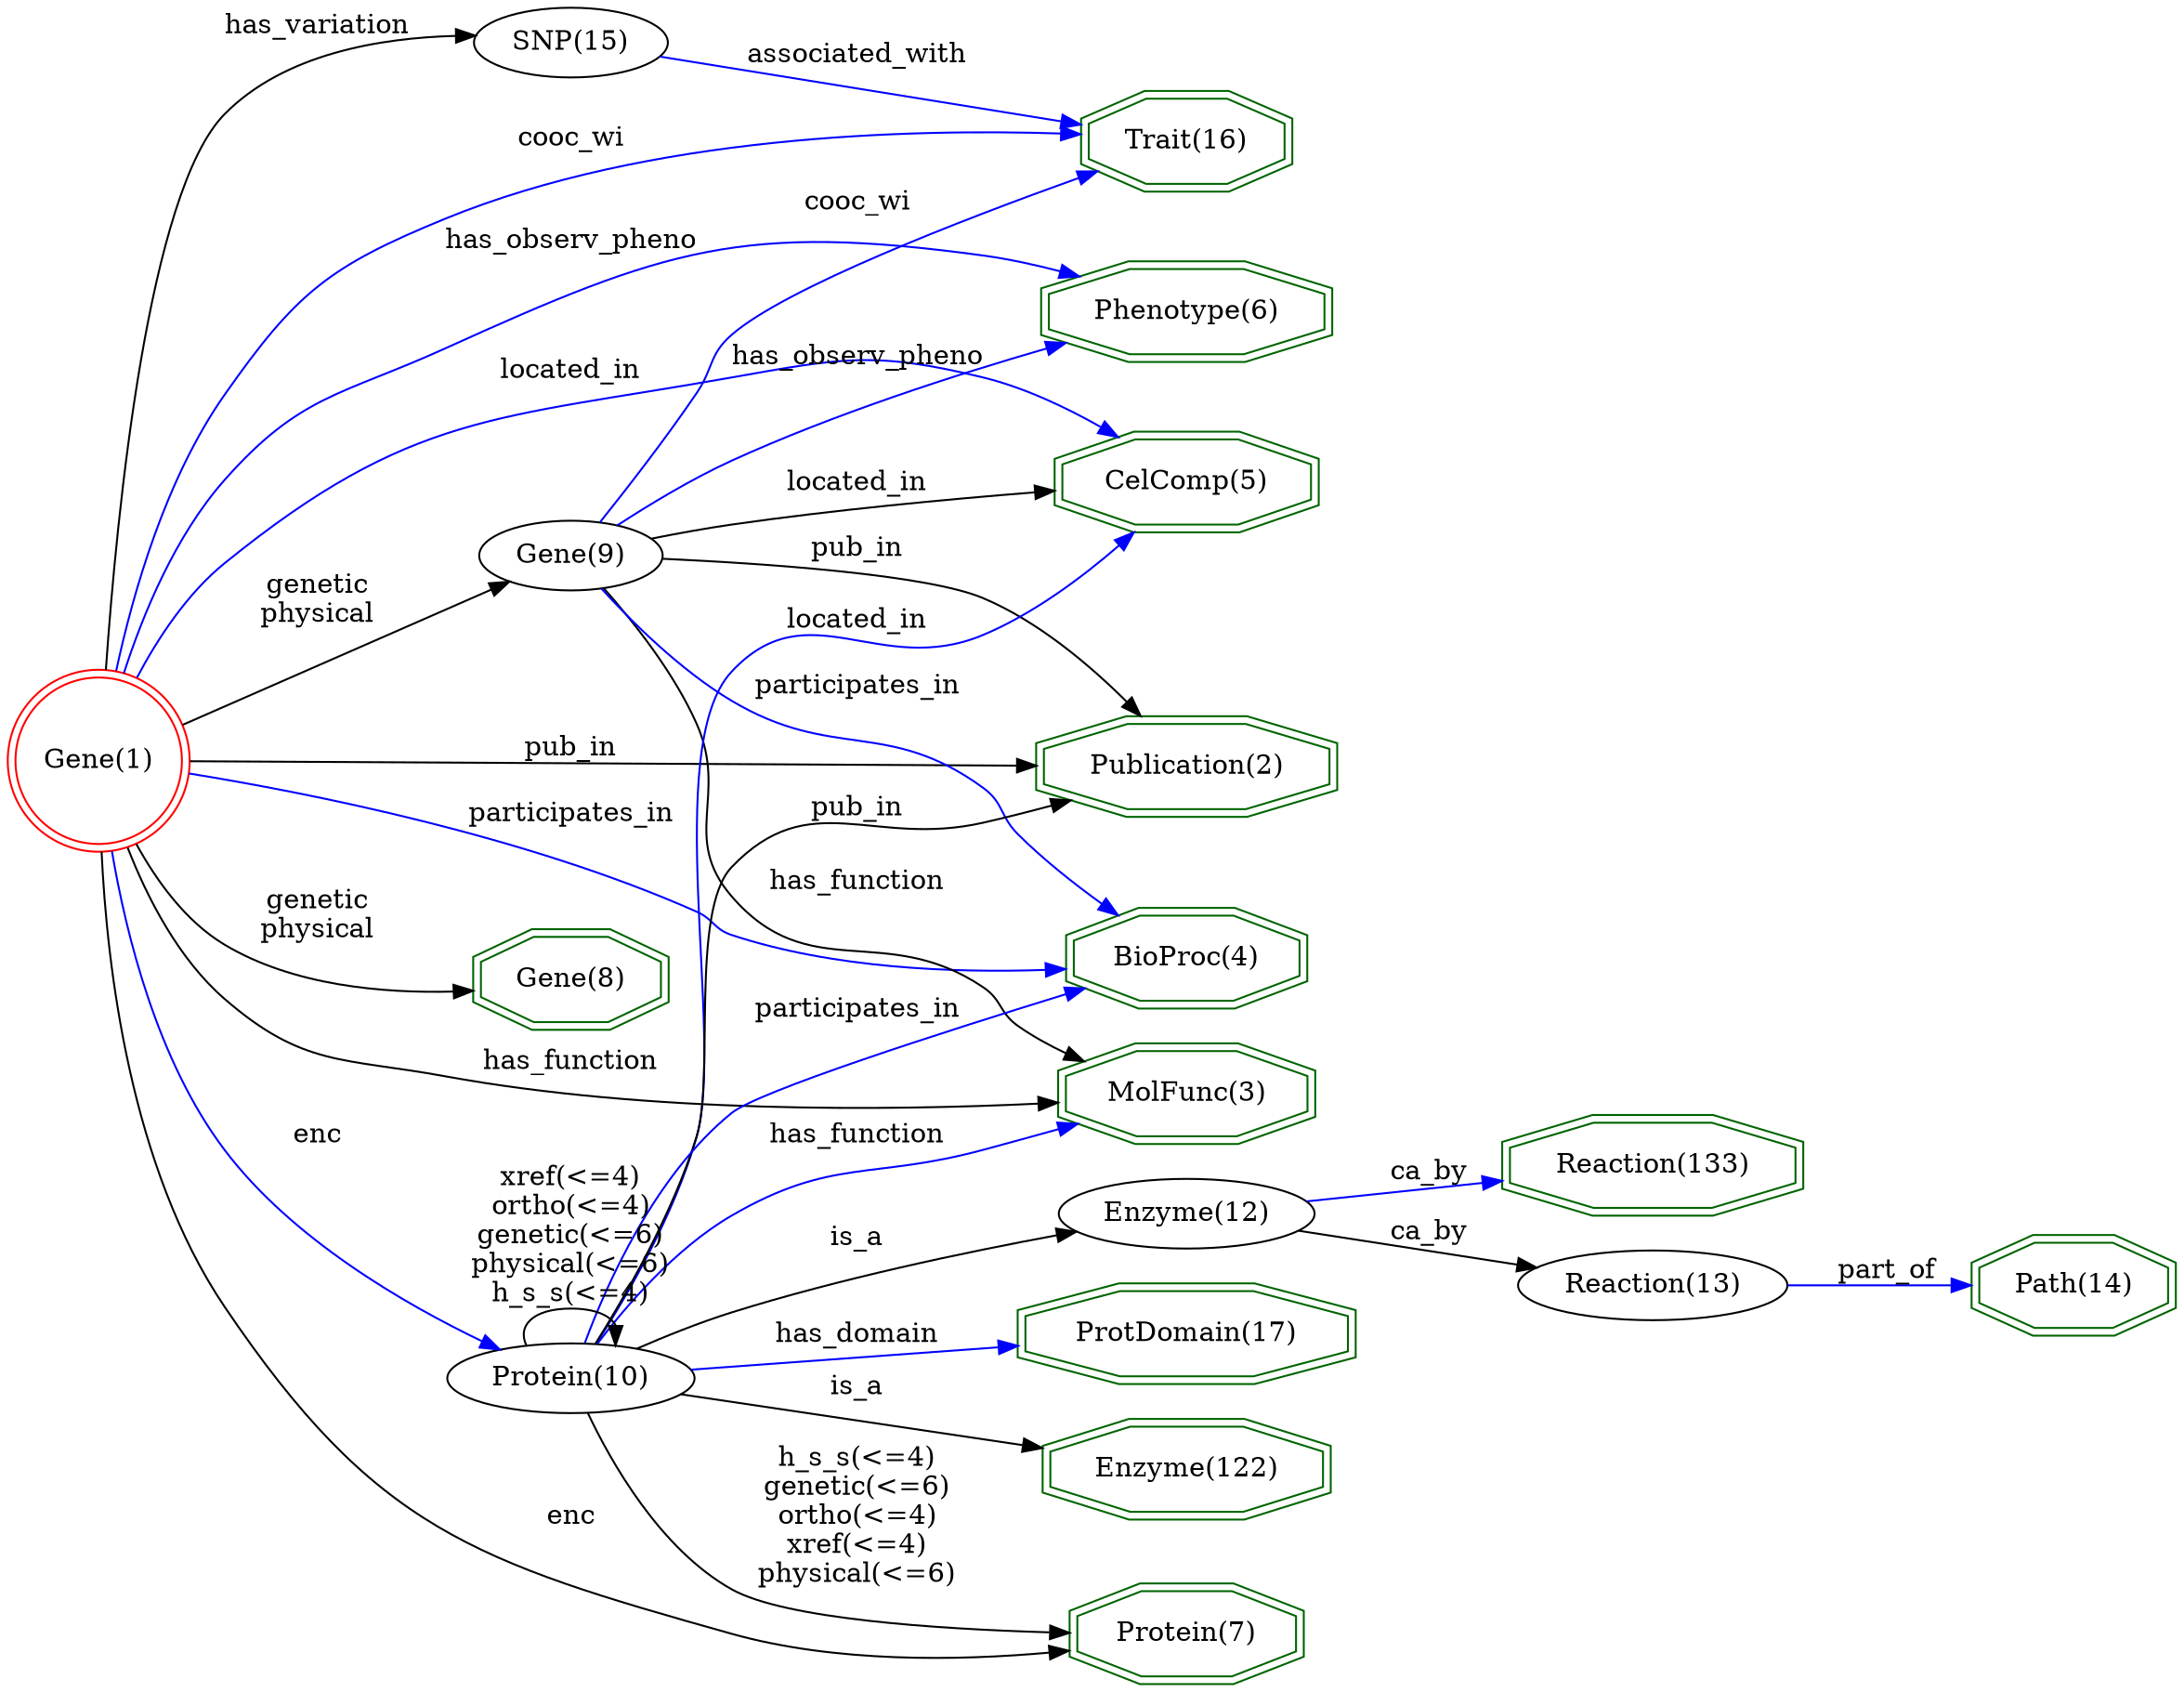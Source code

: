 digraph {
	graph [_draw_="c 9 -#fffffe00 C 7 -#ffffff P 4 0 0 0 830 978.39 830 978.39 0 ",
		bb="0,0,978.39,830",
		rankdir=LR,
		xdotversion=1.7
	];
	node [label="\N"];
	"Reaction(133)"	[_draw_="c 7 -#006400 p 8 802.34 243.54 802.34 258.46 763.75 269 709.17 269 670.58 258.46 670.58 243.54 709.17 233 763.75 233 c 7 -#006400 \
p 8 806.35 240.49 806.35 261.51 764.29 273 708.63 273 666.57 261.51 666.57 240.49 708.63 229 764.29 229 ",
		_ldraw_="F 14 11 -Times-Roman c 7 -#000000 T 736.46 246.8 0 80.08 13 -Reaction(133) ",
		color=darkgreen,
		height=0.61111,
		pos="736.46,251",
		shape=doubleoctagon,
		width=1.9359];
	"Path(14)"	[_draw_="c 7 -#006400 p 8 974.3 185.54 974.3 200.46 948.64 211 912.34 211 886.67 200.46 886.67 185.54 912.34 175 948.64 175 c 7 -#006400 \
p 8 978.3 182.86 978.3 203.14 949.42 215 911.55 215 882.68 203.14 882.68 182.86 911.55 171 949.42 171 ",
		_ldraw_="F 14 11 -Times-Roman c 7 -#000000 T 930.49 188.8 0 48.21 8 -Path(14) ",
		color=darkgreen,
		height=0.61111,
		pos="930.49,193",
		shape=doubleoctagon,
		width=1.3307];
	"ProtDomain(17)"	[_draw_="c 7 -#006400 p 8 593.51 161.54 593.51 176.46 550.25 187 489.07 187 445.8 176.46 445.8 161.54 489.07 151 550.25 151 c 7 -#006400 \
p 8 597.52 158.4 597.52 179.6 550.73 191 488.58 191 441.79 179.6 441.79 158.4 488.58 147 550.73 147 ",
		_ldraw_="F 14 11 -Times-Roman c 7 -#000000 T 519.66 164.8 0 91.77 14 -ProtDomain(17) ",
		color=darkgreen,
		height=0.61111,
		pos="519.66,169",
		shape=doubleoctagon,
		width=2.1578];
	"Phenotype(6)"	[_draw_="c 7 -#006400 p 8 582.18 668.54 582.18 683.46 545.55 694 493.76 694 457.14 683.46 457.14 668.54 493.76 658 545.55 658 c 7 -#006400 \
p 8 586.18 665.53 586.18 686.47 546.12 698 493.2 698 453.13 686.47 453.13 665.53 493.2 654 546.12 654 ",
		_ldraw_="F 14 11 -Times-Roman c 7 -#000000 T 519.66 671.8 0 75.43 12 -Phenotype(6) ",
		color=darkgreen,
		height=0.61111,
		pos="519.66,676",
		shape=doubleoctagon,
		width=1.8475];
	"MolFunc(3)"	[_draw_="c 7 -#006400 p 8 577.05 277.54 577.05 292.46 543.43 303 495.88 303 462.27 292.46 462.27 277.54 495.88 267 543.43 267 c 7 -#006400 \
p 8 581.06 274.61 581.06 295.39 544.05 307 495.27 307 458.25 295.39 458.25 274.61 495.27 263 544.05 263 ",
		_ldraw_="F 14 11 -Times-Roman c 7 -#000000 T 519.66 280.8 0 67.66 10 -MolFunc(3) ",
		color=darkgreen,
		height=0.61111,
		pos="519.66,285",
		shape=doubleoctagon,
		width=1.7];
	"Protein(7)"	[_draw_="c 7 -#006400 p 8 569.18 14.54 569.18 29.46 540.17 40 499.14 40 470.13 29.46 470.13 14.54 499.14 4 540.17 4 c 7 -#006400 p 8 573.16 \
11.74 573.16 32.26 540.87 44 498.45 44 466.15 32.26 466.15 11.74 498.45 0 540.87 0 ",
		_ldraw_="F 14 11 -Times-Roman c 7 -#000000 T 519.66 17.8 0 56.77 10 -Protein(7) ",
		color=darkgreen,
		height=0.61111,
		pos="519.66,22",
		shape=doubleoctagon,
		width=1.4931];
	"CelComp(5)"	[_draw_="c 7 -#006400 p 8 578.26 582.54 578.26 597.46 543.93 608 495.38 608 461.05 597.46 461.05 582.54 495.38 572 543.93 572 c 7 -#006400 \
p 8 582.25 579.59 582.25 600.41 544.53 612 494.79 612 457.07 600.41 457.07 579.59 494.79 568 544.53 568 ",
		_ldraw_="F 14 11 -Times-Roman c 7 -#000000 T 519.66 585.8 0 69.99 10 -CelComp(5) ",
		color=darkgreen,
		height=0.61111,
		pos="519.66,590",
		shape=doubleoctagon,
		width=1.7443];
	"Trait(16)"	[_draw_="c 7 -#006400 p 8 564.96 754.54 564.96 769.46 538.42 780 500.89 780 474.36 769.46 474.36 754.54 500.89 744 538.42 744 c 7 -#006400 \
p 8 568.97 751.83 568.97 772.17 539.19 784 500.12 784 470.34 772.17 470.34 751.83 500.12 740 539.19 740 ",
		_ldraw_="F 14 11 -Times-Roman c 7 -#000000 T 519.66 757.8 0 50.05 9 -Trait(16) ",
		color=darkgreen,
		height=0.61111,
		pos="519.66,762",
		shape=doubleoctagon,
		width=1.3655];
	"Publication(2)"	[_draw_="c 7 -#006400 p 8 585.55 438.54 585.55 453.46 546.95 464 492.36 464 453.76 453.46 453.76 438.54 492.36 428 546.95 428 c 7 -#006400 \
p 8 589.56 435.49 589.56 456.51 547.49 468 491.82 468 449.75 456.51 449.75 435.49 491.82 424 547.49 424 ",
		_ldraw_="F 14 11 -Times-Roman c 7 -#000000 T 519.66 441.8 0 80.1 14 -Publication(2) ",
		color=darkgreen,
		height=0.61111,
		pos="519.66,446",
		shape=doubleoctagon,
		width=1.9362];
	"BioProc(4)"	[_draw_="c 7 -#006400 p 8 573.11 339.54 573.11 354.46 541.8 365 497.52 365 466.2 354.46 466.2 339.54 497.52 329 541.8 329 c 7 -#006400 p \
8 577.11 336.67 577.11 357.33 542.45 369 496.86 369 462.2 357.33 462.2 336.67 496.86 325 542.45 325 ",
		_ldraw_="F 14 11 -Times-Roman c 7 -#000000 T 519.66 342.8 0 62.21 10 -BioProc(4) ",
		color=darkgreen,
		height=0.61111,
		pos="519.66,347",
		shape=doubleoctagon,
		width=1.5966];
	"Gene(1)"	[_draw_="c 7 -#ff0000 e 43.08 447 39.15 39.15 c 7 -#ff0000 e 43.08 447 43.15 43.15 ",
		_ldraw_="F 14 11 -Times-Roman c 7 -#000000 T 43.08 442.8 0 45.86 7 -Gene(1) ",
		color=red,
		height=1.1966,
		pos="43.077,447",
		shape=doublecircle,
		width=1.1966];
	"Gene(1)" -> "Phenotype(6)"	[_draw_="c 7 -#0000ff B 13 55.37 488.41 64.92 518.06 80.81 557.75 104.15 587 136.18 627.14 152.64 630.14 197.57 655 287.66 704.83 322.09 \
718.75 423.98 704 436.95 702.12 450.63 698.86 463.43 695.22 ",
		_hdraw_="S 5 -solid c 7 -#0000ff C 7 -#0000ff P 3 464.43 698.58 473.02 692.38 462.44 691.87 ",
		_ldraw_="F 14 11 -Times-Roman c 7 -#000000 T 249.67 704.8 0 104.2 16 -has_observ_pheno ",
		color=blue,
		label=has_observ_pheno,
		lp="249.67,709",
		pos="e,473.02,692.38 55.372,488.41 64.919,518.06 80.811,557.75 104.15,587 136.18,627.14 152.64,630.14 197.57,655 287.66,704.83 322.09,\
718.75 423.98,704 436.95,702.12 450.63,698.86 463.43,695.22"];
	"Gene(1)" -> "MolFunc(3)"	[_draw_="c 7 -#000000 B 10 56.71 405.98 66.23 381.09 81.57 350.3 104.15 330 137.25 300.26 153.95 302.75 197.57 294 282.43 276.98 382.41 277.29 \
447.98 280.17 ",
		_hdraw_="S 5 -solid c 7 -#000000 C 7 -#000000 P 3 448.05 283.68 458.21 280.65 448.38 276.69 ",
		_ldraw_="F 14 11 -Times-Roman c 7 -#000000 T 249.67 296.8 0 72.32 12 -has_function ",
		color=black,
		label=has_function,
		lp="249.67,301",
		pos="e,458.21,280.65 56.713,405.98 66.233,381.09 81.567,350.3 104.15,330 137.25,300.26 153.95,302.75 197.57,294 282.43,276.98 382.41,\
277.29 447.98,280.17"];
	"Gene(1)" -> "Protein(7)"	[_draw_="c 7 -#000000 B 10 45.63 403.53 49.38 348.33 62 251.88 104.15 182 166.07 79.36 205.11 54.91 319.77 20 363.84 6.59 415.98 7.69 455.81 \
11.83 ",
		_hdraw_="S 5 -solid c 7 -#000000 C 7 -#000000 P 3 455.6 15.33 465.92 12.97 456.38 8.37 ",
		_ldraw_="F 14 11 -Times-Roman c 7 -#000000 T 249.67 74.8 0 19.43 3 -enc ",
		color=black,
		label=enc,
		lp="249.67,79",
		pos="e,465.92,12.974 45.634,403.53 49.383,348.33 62,251.88 104.15,182 166.07,79.363 205.11,54.908 319.77,20 363.84,6.5864 415.98,7.6941 \
455.81,11.832"];
	"Gene(1)" -> "CelComp(5)"	[_draw_="c 7 -#0000ff B 13 60.74 486.59 70.87 506.8 85.46 530.53 104.15 547 182.72 616.24 217.3 620.43 319.77 642 365.09 651.54 379.12 653.51 \
423.98 642 444.05 636.85 464.44 626.45 481.13 616.3 ",
		_hdraw_="S 5 -solid c 7 -#0000ff C 7 -#0000ff P 3 483.4 619.01 490 610.72 479.67 613.08 ",
		_ldraw_="F 14 11 -Times-Roman c 7 -#000000 T 249.67 639.8 0 58.31 10 -located_in ",
		color=blue,
		label=located_in,
		lp="249.67,644",
		pos="e,490,610.72 60.741,486.59 70.866,506.8 85.465,530.53 104.15,547 182.72,616.24 217.3,620.43 319.77,642 365.09,651.54 379.12,653.51 \
423.98,642 444.05,636.85 464.44,626.45 481.13,616.3"];
	"Gene(1)" -> "Trait(16)"	[_draw_="c 7 -#0000ff B 10 51.99 489.21 60.56 527.77 76.82 585.27 104.15 629 134.88 678.15 145.41 694.73 197.57 720 282.1 760.95 393.04 766.34 \
459.93 765.14 ",
		_hdraw_="S 5 -solid c 7 -#0000ff C 7 -#0000ff P 3 460.36 768.63 470.27 764.9 460.19 761.64 ",
		_ldraw_="F 14 11 -Times-Roman c 7 -#000000 T 249.67 754.8 0 47.43 7 -cooc_wi ",
		color=blue,
		label=cooc_wi,
		lp="249.67,759",
		pos="e,470.27,764.9 51.986,489.21 60.559,527.77 76.816,585.27 104.15,629 134.88,678.15 145.41,694.73 197.57,720 282.1,760.95 393.04,766.34 \
459.93,765.14"];
	"Gene(1)" -> "Publication(2)"	[_draw_="c 7 -#000000 B 4 86.19 446.91 165.48 446.74 338.03 446.38 439.58 446.17 ",
		_hdraw_="S 5 -solid c 7 -#000000 C 7 -#000000 P 3 439.79 449.67 449.78 446.15 439.77 442.67 ",
		_ldraw_="F 14 11 -Times-Roman c 7 -#000000 T 249.67 448.8 0 38.89 6 -pub_in ",
		color=black,
		label=pub_in,
		lp="249.67,453",
		pos="e,449.78,446.15 86.193,446.91 165.48,446.74 338.03,446.38 439.58,446.17"];
	"Gene(1)" -> "BioProc(4)"	[_draw_="c 7 -#0000ff B 10 85.44 437.01 136.97 424.02 227.32 399.48 301.77 370 310.09 366.71 311.15 363.36 319.77 361 362.68 349.27 412.63 \
345.78 451.74 345.23 ",
		_hdraw_="S 5 -solid c 7 -#0000ff C 7 -#0000ff P 3 451.98 348.73 461.95 345.14 451.92 341.73 ",
		_ldraw_="F 14 11 -Times-Roman c 7 -#000000 T 249.67 406.8 0 82.41 15 -participates_in ",
		color=blue,
		label=participates_in,
		lp="249.67,411",
		pos="e,461.95,345.14 85.436,437.01 136.97,424.02 227.32,399.48 301.77,370 310.09,366.71 311.15,363.36 319.77,361 362.68,349.27 412.63,\
345.78 451.74,345.23"];
	"Gene(8)"	[_draw_="c 7 -#006400 p 8 291.79 331.54 291.79 346.46 267.12 357 232.23 357 207.56 346.46 207.56 331.54 232.23 321 267.12 321 c 7 -#006400 \
p 8 295.77 328.9 295.77 349.1 267.93 361 231.42 361 203.58 349.1 203.58 328.9 231.42 317 267.93 317 ",
		_ldraw_="F 14 11 -Times-Roman c 7 -#000000 T 249.67 334.8 0 45.86 7 -Gene(8) ",
		color=darkgreen,
		height=0.61111,
		pos="249.67,339",
		shape=doubleoctagon,
		width=1.286];
	"Gene(1)" -> "Gene(8)"	[_draw_="c 7 -#000000 B 7 60.17 407.32 69.99 388.3 84.49 367.09 104.15 355 130.49 338.81 164.7 334.45 193.22 334.3 ",
		_hdraw_="S 5 -solid c 7 -#000000 C 7 -#000000 P 3 193.41 337.8 203.45 334.42 193.49 330.8 ",
		_ldraw_="F 14 11 -Times-Roman c 7 -#000000 T 141.86 371.8 0 40.42 7 -genetic F 14 11 -Times-Roman c 7 -#000000 T 141.86 357.8 0 46.66 8 -physical ",
		color=black,
		label="genetic\nphysical",
		lp="141.86,369",
		pos="e,203.45,334.42 60.173,407.32 69.995,388.3 84.491,367.09 104.15,355 130.49,338.81 164.7,334.45 193.22,334.3"];
	"Gene(9)"	[_draw_="c 7 -#000000 e 249.67 553 39.15 18 ",
		_ldraw_="F 14 11 -Times-Roman c 7 -#000000 T 249.67 548.8 0 45.86 7 -Gene(9) ",
		height=0.5,
		pos="249.67,553",
		width=1.0855];
	"Gene(1)" -> "Gene(9)"	[_draw_="c 7 -#000000 B 4 81.6 466.44 119.3 485.97 176.94 515.84 213.71 534.88 ",
		_hdraw_="S 5 -solid c 7 -#000000 C 7 -#000000 P 3 212.54 538.22 223.03 539.72 215.77 532.01 ",
		_ldraw_="F 14 11 -Times-Roman c 7 -#000000 T 141.86 531.8 0 40.42 7 -genetic F 14 11 -Times-Roman c 7 -#000000 T 141.86 517.8 0 46.66 8 -physical ",
		color=black,
		label="genetic\nphysical",
		lp="141.86,529",
		pos="e,223.03,539.72 81.603,466.44 119.3,485.97 176.94,515.84 213.71,534.88"];
	"SNP(15)"	[_draw_="c 7 -#000000 e 249.67 812 41.13 18 ",
		_ldraw_="F 14 11 -Times-Roman c 7 -#000000 T 249.67 807.8 0 49.01 7 -SNP(15) ",
		height=0.5,
		pos="249.67,812",
		width=1.1406];
	"Gene(1)" -> "SNP(15)"	[_draw_="c 7 -#000000 B 7 46.27 490.16 51.21 569.76 65.91 735.25 104.15 776 128 801.41 166.79 810.04 198.18 812.52 ",
		_hdraw_="S 5 -solid c 7 -#000000 C 7 -#000000 P 3 198.32 816.04 208.51 813.14 198.74 809.05 ",
		_ldraw_="F 14 11 -Times-Roman c 7 -#000000 T 141.86 812.8 0 75.42 13 -has_variation ",
		color=black,
		label=has_variation,
		lp="141.86,817",
		pos="e,208.51,813.14 46.274,490.16 51.213,569.76 65.912,735.25 104.15,776 128,801.41 166.79,810.04 198.18,812.52"];
	"Protein(10)"	[_draw_="c 7 -#000000 e 249.67 143 50.27 18 ",
		_ldraw_="F 14 11 -Times-Roman c 7 -#000000 T 249.67 138.8 0 63.77 11 -Protein(10) ",
		height=0.5,
		pos="249.67,143",
		width=1.3996];
	"Gene(1)" -> "Protein(10)"	[_draw_="c 7 -#0000ff B 7 50.16 404.17 57.58 363.42 73.18 301.83 104.15 257 132.3 216.26 179.31 183.08 212.04 163.23 ",
		_hdraw_="S 5 -solid c 7 -#0000ff C 7 -#0000ff P 3 214.06 166.1 220.87 157.99 210.49 160.08 ",
		_ldraw_="F 14 11 -Times-Roman c 7 -#000000 T 141.86 259.8 0 19.43 3 -enc ",
		color=blue,
		label=enc,
		lp="141.86,264",
		pos="e,220.87,157.99 50.159,404.17 57.58,363.42 73.182,301.83 104.15,257 132.3,216.26 179.31,183.08 212.04,163.23"];
	"Enzyme(122)"	[_draw_="c 7 -#006400 p 8 582.72 99.54 582.72 114.46 545.78 125 493.53 125 456.59 114.46 456.59 99.54 493.53 89 545.78 89 c 7 -#006400 p \
8 586.73 96.53 586.73 117.47 546.34 129 492.97 129 452.59 117.47 452.59 96.53 492.97 85 546.34 85 ",
		_ldraw_="F 14 11 -Times-Roman c 7 -#000000 T 519.66 102.8 0 76.19 11 -Enzyme(122) ",
		color=darkgreen,
		height=0.61111,
		pos="519.66,107",
		shape=doubleoctagon,
		width=1.8621];
	"Enzyme(12)"	[_draw_="c 7 -#000000 e 519.66 227 53.63 18 ",
		_ldraw_="F 14 11 -Times-Roman c 7 -#000000 T 519.66 222.8 0 69.19 10 -Enzyme(12) ",
		height=0.5,
		pos="519.66,227",
		width=1.4949];
	"Enzyme(12)" -> "Reaction(133)"	[_draw_="c 7 -#0000ff B 4 571.02 232.63 596.53 235.48 628.09 239 656.72 242.2 ",
		_hdraw_="S 5 -solid c 7 -#0000ff C 7 -#0000ff P 3 656.39 245.69 666.71 243.32 657.16 238.73 ",
		_ldraw_="F 14 11 -Times-Roman c 7 -#000000 T 632.05 243.8 0 33.43 5 -ca_by ",
		color=blue,
		label=ca_by,
		lp="632.05,248",
		pos="e,666.71,243.32 571.02,232.63 596.53,235.48 628.09,239 656.72,242.2"];
	"Reaction(13)"	[_draw_="c 7 -#000000 e 736.46 193 56.04 18 ",
		_ldraw_="F 14 11 -Times-Roman c 7 -#000000 T 736.46 188.8 0 73.08 12 -Reaction(13) ",
		height=0.5,
		pos="736.46,193",
		width=1.5631];
	"Enzyme(12)" -> "Reaction(13)"	[_draw_="c 7 -#000000 B 4 568.6 219.41 600.2 214.41 641.82 207.82 675.59 202.48 ",
		_hdraw_="S 5 -solid c 7 -#000000 C 7 -#000000 P 3 676.47 205.88 685.8 200.86 675.38 198.97 ",
		_ldraw_="F 14 11 -Times-Roman c 7 -#000000 T 632.05 213.8 0 33.43 5 -ca_by ",
		color=black,
		label=ca_by,
		lp="632.05,218",
		pos="e,685.8,200.86 568.6,219.41 600.2,214.41 641.82,207.82 675.59,202.48"];
	"Reaction(13)" -> "Path(14)"	[_draw_="c 7 -#0000ff B 4 792.74 193 817.67 193 847.1 193 872.26 193 ",
		_hdraw_="S 5 -solid c 7 -#0000ff C 7 -#0000ff P 3 872.39 196.5 882.39 193 872.39 189.5 ",
		_ldraw_="F 14 11 -Times-Roman c 7 -#000000 T 844.37 195.8 0 40.43 7 -part_of ",
		color=blue,
		label=part_of,
		lp="844.37,200",
		pos="e,882.39,193 792.74,193 817.67,193 847.1,193 872.26,193"];
	"Gene(9)" -> "Phenotype(6)"	[_draw_="c 7 -#0000ff B 7 271.12 568.33 284.5 577.92 302.63 590.11 319.77 599 365.32 622.62 419.84 643.23 460.26 657.17 ",
		_hdraw_="S 5 -solid c 7 -#0000ff C 7 -#0000ff P 3 459.37 660.56 469.96 660.48 461.63 653.94 ",
		_ldraw_="F 14 11 -Times-Roman c 7 -#000000 T 371.88 645.8 0 104.2 16 -has_observ_pheno ",
		color=blue,
		label=has_observ_pheno,
		lp="371.88,650",
		pos="e,469.96,660.48 271.12,568.33 284.5,577.92 302.63,590.11 319.77,599 365.32,622.62 419.84,643.23 460.26,657.17"];
	"Gene(9)" -> "MolFunc(3)"	[_draw_="c 7 -#000000 B 16 262.77 535.96 274.39 518.8 291.65 491.2 301.77 465 315.53 429.38 295.56 410.52 319.77 381 351.77 342 383 365.43 \
423.98 336 433.69 329.02 432.18 322.86 441.98 316 448.43 311.48 455.63 307.48 462.97 303.97 ",
		_hdraw_="S 5 -solid c 7 -#000000 C 7 -#000000 P 3 464.6 307.08 472.3 299.8 461.74 300.69 ",
		_ldraw_="F 14 11 -Times-Roman c 7 -#000000 T 371.88 383.8 0 72.32 12 -has_function ",
		color=black,
		label=has_function,
		lp="371.88,388",
		pos="e,472.3,299.8 262.77,535.96 274.39,518.8 291.65,491.2 301.77,465 315.53,429.38 295.56,410.52 319.77,381 351.77,342 383,365.43 423.98,\
336 433.69,329.02 432.18,322.86 441.98,316 448.43,311.48 455.63,307.48 462.97,303.97"];
	"Gene(9)" -> "CelComp(5)"	[_draw_="c 7 -#000000 B 7 284.63 561.1 295.78 563.57 308.27 566.12 319.77 568 361.61 574.84 408.75 580.15 446.63 583.85 ",
		_hdraw_="S 5 -solid c 7 -#000000 C 7 -#000000 P 3 446.77 587.38 457.06 584.85 447.44 580.41 ",
		_ldraw_="F 14 11 -Times-Roman c 7 -#000000 T 371.88 583.8 0 58.31 10 -located_in ",
		color=black,
		label=located_in,
		lp="371.88,588",
		pos="e,457.06,584.85 284.63,561.1 295.78,563.57 308.27,566.12 319.77,568 361.61,574.84 408.75,580.15 446.63,583.85"];
	"Gene(9)" -> "Trait(16)"	[_draw_="c 7 -#0000ff B 7 261.69 570.48 280.7 600.59 317.82 659.23 319.77 661 363.41 700.51 425.35 728.71 468.46 745.1 ",
		_hdraw_="S 5 -solid c 7 -#0000ff C 7 -#0000ff P 3 467.32 748.4 477.91 748.61 469.76 741.84 ",
		_ldraw_="F 14 11 -Times-Roman c 7 -#000000 T 371.88 727.8 0 47.43 7 -cooc_wi ",
		color=blue,
		label=cooc_wi,
		lp="371.88,732",
		pos="e,477.91,748.61 261.69,570.48 280.7,600.59 317.82,659.23 319.77,661 363.41,700.51 425.35,728.71 468.46,745.1"];
	"Gene(9)" -> "Publication(2)"	[_draw_="c 7 -#000000 B 7 288.66 550.82 332.21 547.87 400.6 541.69 423.98 531 451.52 518.4 476.72 494.92 494.18 475.82 ",
		_hdraw_="S 5 -solid c 7 -#000000 C 7 -#000000 P 3 496.92 478.01 500.95 468.22 491.69 473.36 ",
		_ldraw_="F 14 11 -Times-Roman c 7 -#000000 T 371.88 550.8 0 38.89 6 -pub_in ",
		color=black,
		label=pub_in,
		lp="371.88,555",
		pos="e,500.95,468.22 288.66,550.82 332.21,547.87 400.6,541.69 423.98,531 451.52,518.4 476.72,494.92 494.18,475.82"];
	"Gene(9)" -> "BioProc(4)"	[_draw_="c 7 -#0000ff B 13 263.37 536.04 276.15 519.9 297.18 495.8 319.77 480 361.12 451.09 383 464.43 423.98 435 433.69 428.02 433.49 423.42 \
441.98 415 455.8 401.27 471.83 386.85 485.65 374.83 ",
		_hdraw_="S 5 -solid c 7 -#0000ff C 7 -#0000ff P 3 488.21 377.24 493.5 368.06 483.64 371.94 ",
		_ldraw_="F 14 11 -Times-Roman c 7 -#000000 T 371.88 482.8 0 82.41 15 -participates_in ",
		color=blue,
		label=participates_in,
		lp="371.88,487",
		pos="e,493.5,368.06 263.37,536.04 276.15,519.9 297.18,495.8 319.77,480 361.12,451.09 383,464.43 423.98,435 433.69,428.02 433.49,423.42 \
441.98,415 455.8,401.27 471.83,386.85 485.65,374.83"];
	"SNP(15)" -> "Trait(16)"	[_draw_="c 7 -#0000ff B 4 287.66 805.1 332.3 796.77 407.93 782.66 460.43 772.86 ",
		_hdraw_="S 5 -solid c 7 -#0000ff C 7 -#0000ff P 3 461.09 776.3 470.28 771.03 459.81 769.42 ",
		_ldraw_="F 14 11 -Times-Roman c 7 -#000000 T 371.88 800.8 0 89.42 15 -associated_with ",
		color=blue,
		label=associated_with,
		lp="371.88,805",
		pos="e,470.28,771.03 287.66,805.1 332.3,796.77 407.93,782.66 460.43,772.86"];
	"Protein(10)" -> "ProtDomain(17)"	[_draw_="c 7 -#0000ff B 4 298.58 147.65 335.46 151.23 387.41 156.27 431.58 160.55 ",
		_hdraw_="S 5 -solid c 7 -#0000ff C 7 -#0000ff P 3 431.46 164.06 441.75 161.54 432.14 157.09 ",
		_ldraw_="F 14 11 -Times-Roman c 7 -#000000 T 371.88 162.8 0 67.66 10 -has_domain ",
		color=blue,
		label=has_domain,
		lp="371.88,167",
		pos="e,441.75,161.54 298.58,147.65 335.46,151.23 387.41,156.27 431.58,160.55"];
	"Protein(10)" -> "MolFunc(3)"	[_draw_="c 7 -#0000ff B 7 261.15 160.66 273.08 179.29 294.27 208.22 319.77 225 321.32 226.02 402.52 250.36 460.67 267.72 ",
		_hdraw_="S 5 -solid c 7 -#0000ff C 7 -#0000ff P 3 459.93 271.15 470.51 270.66 461.93 264.44 ",
		_ldraw_="F 14 11 -Times-Roman c 7 -#000000 T 371.88 257.8 0 72.32 12 -has_function ",
		color=blue,
		label=has_function,
		lp="371.88,262",
		pos="e,470.51,270.66 261.15,160.66 273.08,179.29 294.27,208.22 319.77,225 321.32,226.02 402.52,250.36 460.67,267.72"];
	"Protein(10)" -> "Protein(7)"	[_draw_="c 7 -#000000 B 7 257.82 124.97 267.9 102.12 288.63 63.5 319.77 45 360.55 20.79 414.35 15.85 455.72 16.52 ",
		_hdraw_="S 5 -solid c 7 -#000000 C 7 -#000000 P 3 455.86 20.02 465.95 16.8 456.05 13.03 ",
		_ldraw_="F 14 11 -Times-Roman c 7 -#000000 T 371.88 103.8 0 64.01 10 -h_s_s(<=4) F 14 11 -Times-Roman c 7 -#000000 T 371.88 89.8 0 72.54 \
12 -genetic(<=6) F 14 11 -Times-Roman c 7 -#000000 T 371.88 75.8 0 61.67 10 -ortho(<=4) F 14 11 -Times-Roman c 7 -#000000 T 371.88 \
61.8 0 54.65 9 -xref(<=4) F 14 11 -Times-Roman c 7 -#000000 T 371.88 47.8 0 78.77 13 -physical(<=6) ",
		color=black,
		label="h_s_s(<=4)\ngenetic(<=6)\northo(<=4)\nxref(<=4)\nphysical(<=6)",
		lp="371.88,80",
		pos="e,465.95,16.802 257.82,124.97 267.9,102.12 288.63,63.496 319.77,45 360.55,20.785 414.35,15.848 455.72,16.519"];
	"Protein(10)" -> "CelComp(5)"	[_draw_="c 7 -#0000ff B 13 260.37 160.66 272.4 183.53 292.46 224.95 301.77 263 314.02 313.01 285.28 455.77 319.77 494 351.31 528.95 381.22 \
493.31 423.98 513 448.84 524.45 472.73 543.96 490.29 560.47 ",
		_hdraw_="S 5 -solid c 7 -#0000ff C 7 -#0000ff P 3 488.26 563.39 497.89 567.81 493.12 558.35 ",
		_ldraw_="F 14 11 -Times-Roman c 7 -#000000 T 371.88 515.8 0 58.31 10 -located_in ",
		color=blue,
		label=located_in,
		lp="371.88,520",
		pos="e,497.89,567.81 260.37,160.66 272.4,183.53 292.46,224.95 301.77,263 314.02,313.01 285.28,455.77 319.77,494 351.31,528.95 381.22,\
493.31 423.98,513 448.84,524.45 472.73,543.96 490.29,560.47"];
	"Protein(10)" -> "Publication(2)"	[_draw_="c 7 -#000000 B 13 260.02 160.75 271.69 183.71 291.36 225.24 301.77 263 309.64 291.54 299.71 373.23 319.77 395 351.91 429.88 378.05 \
406.16 423.98 418 435.14 420.88 446.98 424.18 458.37 427.48 ",
		_hdraw_="S 5 -solid c 7 -#000000 C 7 -#000000 P 3 457.65 430.92 468.23 430.37 459.62 424.2 ",
		_ldraw_="F 14 11 -Times-Roman c 7 -#000000 T 371.88 420.8 0 38.89 6 -pub_in ",
		color=black,
		label=pub_in,
		lp="371.88,425",
		pos="e,468.23,430.37 260.02,160.75 271.69,183.71 291.36,225.24 301.77,263 309.64,291.54 299.71,373.23 319.77,395 351.91,429.88 378.05,\
406.16 423.98,418 435.14,420.88 446.98,424.18 458.37,427.48"];
	"Protein(10)" -> "BioProc(4)"	[_draw_="c 7 -#0000ff B 7 255.74 161.17 264.4 189 284.59 242.19 319.77 273 341.41 291.94 410.6 315.3 461.31 330.64 ",
		_hdraw_="S 5 -solid c 7 -#0000ff C 7 -#0000ff P 3 460.6 334.08 471.19 333.6 462.61 327.38 ",
		_ldraw_="F 14 11 -Times-Roman c 7 -#000000 T 371.88 320.8 0 82.41 15 -participates_in ",
		color=blue,
		label=participates_in,
		lp="371.88,325",
		pos="e,471.19,333.6 255.74,161.17 264.4,189 284.59,242.19 319.77,273 341.41,291.94 410.6,315.3 461.31,330.64"];
	"Protein(10)" -> "Enzyme(122)"	[_draw_="c 7 -#000000 B 7 295.99 135.57 303.91 134.33 312.08 133.1 319.77 132 360.08 126.26 405.09 120.54 442.08 116.03 ",
		_hdraw_="S 5 -solid c 7 -#000000 C 7 -#000000 P 3 442.79 119.47 452.29 114.79 441.94 112.52 ",
		_ldraw_="F 14 11 -Times-Roman c 7 -#000000 T 371.88 134.8 0 22.55 4 -is_a ",
		color=black,
		label=is_a,
		lp="371.88,139",
		pos="e,452.29,114.79 295.99,135.57 303.91,134.33 312.08,133.1 319.77,132 360.08,126.26 405.09,120.54 442.08,116.03"];
	"Protein(10)" -> "Enzyme(12)"	[_draw_="c 7 -#000000 B 7 277.27 158.26 289.86 165.01 305.28 172.62 319.77 178 366.49 195.33 421.65 208.37 462.02 216.62 ",
		_hdraw_="S 5 -solid c 7 -#000000 C 7 -#000000 P 3 461.45 220.08 471.95 218.62 462.83 213.22 ",
		_ldraw_="F 14 11 -Times-Roman c 7 -#000000 T 371.88 209.8 0 22.55 4 -is_a ",
		color=black,
		label=is_a,
		lp="371.88,214",
		pos="e,471.95,218.62 277.27,158.26 289.86,165.01 305.28,172.62 319.77,178 366.49,195.33 421.65,208.37 462.02,216.62"];
	"Protein(10)" -> "Protein(10)"	[_draw_="c 7 -#000000 B 7 230.89 160.04 227.06 169.86 233.32 179 249.67 179 259.9 179 266.18 175.43 268.51 170.35 ",
		_hdraw_="S 5 -solid c 7 -#000000 C 7 -#000000 P 3 272.01 170.02 268.46 160.04 265.01 170.06 ",
		_ldraw_="F 14 11 -Times-Roman c 7 -#000000 T 249.67 237.8 0 54.65 9 -xref(<=4) F 14 11 -Times-Roman c 7 -#000000 T 249.67 223.8 0 61.67 10 \
-ortho(<=4) F 14 11 -Times-Roman c 7 -#000000 T 249.67 209.8 0 72.54 12 -genetic(<=6) F 14 11 -Times-Roman c 7 -#000000 T 249.67 \
195.8 0 78.77 13 -physical(<=6) F 14 11 -Times-Roman c 7 -#000000 T 249.67 181.8 0 64.01 10 -h_s_s(<=4) ",
		color=black,
		label="xref(<=4)\northo(<=4)\ngenetic(<=6)\nphysical(<=6)\nh_s_s(<=4)",
		lp="249.67,214",
		pos="e,268.46,160.04 230.89,160.04 227.06,169.86 233.32,179 249.67,179 259.9,179 266.18,175.43 268.51,170.35"];
}

